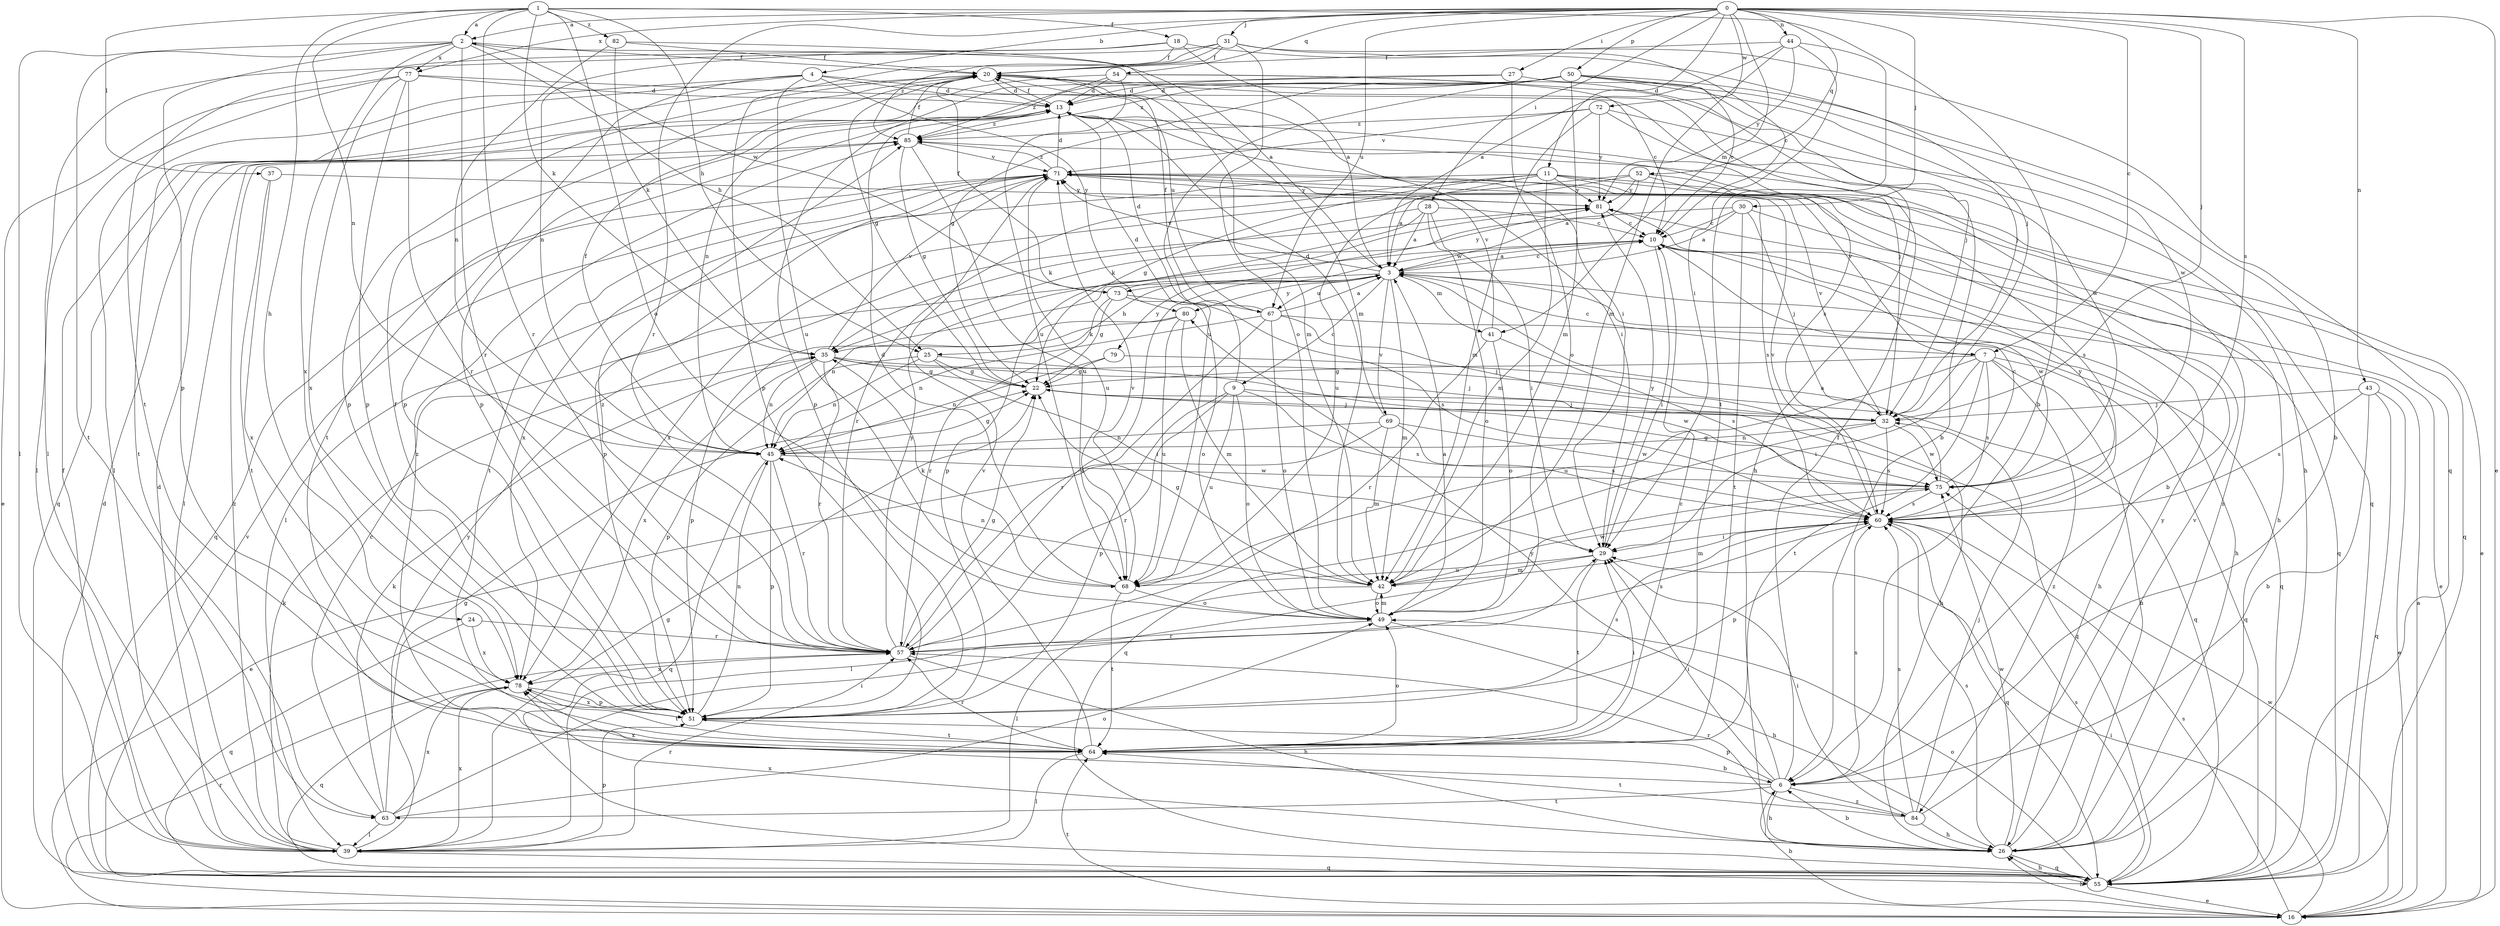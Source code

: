 strict digraph  {
0;
1;
2;
3;
4;
6;
7;
9;
10;
11;
13;
16;
18;
20;
22;
24;
25;
26;
27;
28;
29;
30;
31;
32;
35;
37;
39;
41;
42;
43;
44;
45;
49;
50;
51;
52;
54;
55;
57;
60;
63;
64;
67;
68;
69;
71;
72;
73;
75;
77;
78;
79;
80;
81;
82;
84;
85;
0 -> 2  [label=a];
0 -> 4  [label=b];
0 -> 7  [label=c];
0 -> 11  [label=d];
0 -> 16  [label=e];
0 -> 27  [label=i];
0 -> 28  [label=i];
0 -> 30  [label=j];
0 -> 31  [label=j];
0 -> 32  [label=j];
0 -> 41  [label=m];
0 -> 43  [label=n];
0 -> 44  [label=n];
0 -> 50  [label=p];
0 -> 52  [label=q];
0 -> 54  [label=q];
0 -> 57  [label=r];
0 -> 60  [label=s];
0 -> 67  [label=u];
0 -> 72  [label=w];
0 -> 77  [label=x];
1 -> 2  [label=a];
1 -> 6  [label=b];
1 -> 18  [label=f];
1 -> 24  [label=h];
1 -> 25  [label=h];
1 -> 35  [label=k];
1 -> 37  [label=l];
1 -> 45  [label=n];
1 -> 49  [label=o];
1 -> 57  [label=r];
1 -> 82  [label=z];
2 -> 20  [label=f];
2 -> 25  [label=h];
2 -> 39  [label=l];
2 -> 51  [label=p];
2 -> 57  [label=r];
2 -> 63  [label=t];
2 -> 73  [label=w];
2 -> 77  [label=x];
2 -> 78  [label=x];
3 -> 2  [label=a];
3 -> 7  [label=c];
3 -> 9  [label=c];
3 -> 10  [label=c];
3 -> 25  [label=h];
3 -> 41  [label=m];
3 -> 42  [label=m];
3 -> 45  [label=n];
3 -> 55  [label=q];
3 -> 67  [label=u];
3 -> 69  [label=v];
3 -> 71  [label=v];
3 -> 79  [label=y];
3 -> 80  [label=y];
4 -> 13  [label=d];
4 -> 39  [label=l];
4 -> 51  [label=p];
4 -> 63  [label=t];
4 -> 67  [label=u];
4 -> 68  [label=u];
4 -> 80  [label=y];
6 -> 20  [label=f];
6 -> 26  [label=h];
6 -> 29  [label=i];
6 -> 51  [label=p];
6 -> 60  [label=s];
6 -> 63  [label=t];
6 -> 78  [label=x];
6 -> 80  [label=y];
6 -> 84  [label=z];
7 -> 22  [label=g];
7 -> 26  [label=h];
7 -> 29  [label=i];
7 -> 55  [label=q];
7 -> 60  [label=s];
7 -> 64  [label=t];
7 -> 68  [label=u];
7 -> 71  [label=v];
7 -> 84  [label=z];
9 -> 13  [label=d];
9 -> 32  [label=j];
9 -> 49  [label=o];
9 -> 51  [label=p];
9 -> 57  [label=r];
9 -> 60  [label=s];
9 -> 68  [label=u];
10 -> 3  [label=a];
10 -> 16  [label=e];
10 -> 26  [label=h];
10 -> 29  [label=i];
10 -> 73  [label=w];
10 -> 75  [label=w];
11 -> 3  [label=a];
11 -> 16  [label=e];
11 -> 22  [label=g];
11 -> 26  [label=h];
11 -> 39  [label=l];
11 -> 42  [label=m];
11 -> 55  [label=q];
11 -> 57  [label=r];
11 -> 81  [label=y];
13 -> 20  [label=f];
13 -> 29  [label=i];
13 -> 32  [label=j];
13 -> 55  [label=q];
13 -> 60  [label=s];
13 -> 64  [label=t];
13 -> 85  [label=z];
16 -> 3  [label=a];
16 -> 6  [label=b];
16 -> 26  [label=h];
16 -> 29  [label=i];
16 -> 57  [label=r];
16 -> 60  [label=s];
16 -> 64  [label=t];
16 -> 75  [label=w];
18 -> 3  [label=a];
18 -> 20  [label=f];
18 -> 32  [label=j];
18 -> 45  [label=n];
18 -> 64  [label=t];
20 -> 13  [label=d];
20 -> 22  [label=g];
20 -> 29  [label=i];
20 -> 32  [label=j];
20 -> 42  [label=m];
20 -> 51  [label=p];
22 -> 32  [label=j];
22 -> 55  [label=q];
24 -> 55  [label=q];
24 -> 57  [label=r];
24 -> 78  [label=x];
25 -> 22  [label=g];
25 -> 29  [label=i];
25 -> 45  [label=n];
25 -> 51  [label=p];
25 -> 75  [label=w];
26 -> 6  [label=b];
26 -> 55  [label=q];
26 -> 60  [label=s];
26 -> 71  [label=v];
26 -> 75  [label=w];
26 -> 78  [label=x];
26 -> 85  [label=z];
27 -> 13  [label=d];
27 -> 26  [label=h];
27 -> 49  [label=o];
27 -> 51  [label=p];
28 -> 3  [label=a];
28 -> 10  [label=c];
28 -> 29  [label=i];
28 -> 35  [label=k];
28 -> 49  [label=o];
28 -> 51  [label=p];
29 -> 42  [label=m];
29 -> 64  [label=t];
29 -> 68  [label=u];
29 -> 81  [label=y];
30 -> 3  [label=a];
30 -> 10  [label=c];
30 -> 32  [label=j];
30 -> 35  [label=k];
30 -> 55  [label=q];
30 -> 64  [label=t];
31 -> 10  [label=c];
31 -> 20  [label=f];
31 -> 39  [label=l];
31 -> 49  [label=o];
31 -> 51  [label=p];
31 -> 55  [label=q];
31 -> 85  [label=z];
32 -> 45  [label=n];
32 -> 55  [label=q];
32 -> 60  [label=s];
32 -> 71  [label=v];
32 -> 75  [label=w];
35 -> 22  [label=g];
35 -> 26  [label=h];
35 -> 32  [label=j];
35 -> 45  [label=n];
35 -> 57  [label=r];
35 -> 71  [label=v];
35 -> 78  [label=x];
37 -> 64  [label=t];
37 -> 78  [label=x];
37 -> 81  [label=y];
39 -> 13  [label=d];
39 -> 20  [label=f];
39 -> 22  [label=g];
39 -> 35  [label=k];
39 -> 51  [label=p];
39 -> 55  [label=q];
39 -> 57  [label=r];
39 -> 78  [label=x];
39 -> 81  [label=y];
39 -> 85  [label=z];
41 -> 49  [label=o];
41 -> 57  [label=r];
41 -> 60  [label=s];
41 -> 71  [label=v];
42 -> 22  [label=g];
42 -> 39  [label=l];
42 -> 45  [label=n];
42 -> 49  [label=o];
42 -> 75  [label=w];
43 -> 6  [label=b];
43 -> 16  [label=e];
43 -> 32  [label=j];
43 -> 55  [label=q];
43 -> 60  [label=s];
44 -> 3  [label=a];
44 -> 20  [label=f];
44 -> 29  [label=i];
44 -> 42  [label=m];
44 -> 64  [label=t];
44 -> 81  [label=y];
45 -> 20  [label=f];
45 -> 22  [label=g];
45 -> 51  [label=p];
45 -> 55  [label=q];
45 -> 57  [label=r];
45 -> 75  [label=w];
49 -> 3  [label=a];
49 -> 26  [label=h];
49 -> 42  [label=m];
49 -> 57  [label=r];
50 -> 6  [label=b];
50 -> 10  [label=c];
50 -> 13  [label=d];
50 -> 22  [label=g];
50 -> 32  [label=j];
50 -> 42  [label=m];
50 -> 45  [label=n];
50 -> 68  [label=u];
50 -> 75  [label=w];
50 -> 85  [label=z];
51 -> 20  [label=f];
51 -> 45  [label=n];
51 -> 60  [label=s];
51 -> 64  [label=t];
51 -> 78  [label=x];
52 -> 3  [label=a];
52 -> 6  [label=b];
52 -> 60  [label=s];
52 -> 68  [label=u];
52 -> 78  [label=x];
52 -> 81  [label=y];
54 -> 10  [label=c];
54 -> 13  [label=d];
54 -> 26  [label=h];
54 -> 51  [label=p];
54 -> 68  [label=u];
54 -> 85  [label=z];
55 -> 13  [label=d];
55 -> 16  [label=e];
55 -> 26  [label=h];
55 -> 49  [label=o];
55 -> 60  [label=s];
55 -> 71  [label=v];
57 -> 3  [label=a];
57 -> 22  [label=g];
57 -> 26  [label=h];
57 -> 60  [label=s];
57 -> 78  [label=x];
57 -> 81  [label=y];
57 -> 85  [label=z];
60 -> 29  [label=i];
60 -> 42  [label=m];
60 -> 51  [label=p];
60 -> 55  [label=q];
60 -> 71  [label=v];
60 -> 81  [label=y];
63 -> 10  [label=c];
63 -> 22  [label=g];
63 -> 29  [label=i];
63 -> 35  [label=k];
63 -> 39  [label=l];
63 -> 49  [label=o];
63 -> 78  [label=x];
64 -> 6  [label=b];
64 -> 10  [label=c];
64 -> 29  [label=i];
64 -> 39  [label=l];
64 -> 49  [label=o];
64 -> 57  [label=r];
64 -> 71  [label=v];
64 -> 85  [label=z];
67 -> 3  [label=a];
67 -> 13  [label=d];
67 -> 20  [label=f];
67 -> 26  [label=h];
67 -> 32  [label=j];
67 -> 45  [label=n];
67 -> 49  [label=o];
67 -> 57  [label=r];
68 -> 13  [label=d];
68 -> 35  [label=k];
68 -> 49  [label=o];
68 -> 64  [label=t];
68 -> 71  [label=v];
69 -> 13  [label=d];
69 -> 16  [label=e];
69 -> 42  [label=m];
69 -> 45  [label=n];
69 -> 60  [label=s];
69 -> 75  [label=w];
71 -> 13  [label=d];
71 -> 51  [label=p];
71 -> 55  [label=q];
71 -> 60  [label=s];
71 -> 64  [label=t];
71 -> 68  [label=u];
71 -> 78  [label=x];
71 -> 81  [label=y];
71 -> 85  [label=z];
72 -> 42  [label=m];
72 -> 55  [label=q];
72 -> 71  [label=v];
72 -> 75  [label=w];
72 -> 81  [label=y];
72 -> 85  [label=z];
73 -> 20  [label=f];
73 -> 22  [label=g];
73 -> 49  [label=o];
73 -> 57  [label=r];
73 -> 60  [label=s];
73 -> 81  [label=y];
75 -> 3  [label=a];
75 -> 10  [label=c];
75 -> 22  [label=g];
75 -> 39  [label=l];
75 -> 60  [label=s];
77 -> 6  [label=b];
77 -> 13  [label=d];
77 -> 16  [label=e];
77 -> 39  [label=l];
77 -> 51  [label=p];
77 -> 57  [label=r];
77 -> 78  [label=x];
78 -> 51  [label=p];
78 -> 55  [label=q];
78 -> 64  [label=t];
79 -> 22  [label=g];
79 -> 45  [label=n];
79 -> 55  [label=q];
80 -> 35  [label=k];
80 -> 42  [label=m];
80 -> 51  [label=p];
80 -> 68  [label=u];
81 -> 10  [label=c];
82 -> 20  [label=f];
82 -> 35  [label=k];
82 -> 42  [label=m];
82 -> 45  [label=n];
84 -> 26  [label=h];
84 -> 29  [label=i];
84 -> 32  [label=j];
84 -> 57  [label=r];
84 -> 60  [label=s];
84 -> 64  [label=t];
84 -> 81  [label=y];
85 -> 20  [label=f];
85 -> 22  [label=g];
85 -> 39  [label=l];
85 -> 68  [label=u];
85 -> 71  [label=v];
}
